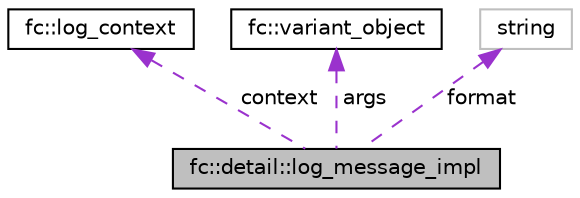 digraph "fc::detail::log_message_impl"
{
  edge [fontname="Helvetica",fontsize="10",labelfontname="Helvetica",labelfontsize="10"];
  node [fontname="Helvetica",fontsize="10",shape=record];
  Node1 [label="fc::detail::log_message_impl",height=0.2,width=0.4,color="black", fillcolor="grey75", style="filled", fontcolor="black"];
  Node2 -> Node1 [dir="back",color="darkorchid3",fontsize="10",style="dashed",label=" context" ];
  Node2 [label="fc::log_context",height=0.2,width=0.4,color="black", fillcolor="white", style="filled",URL="$classfc_1_1log__context.html",tooltip="provides information about where and when a log message was generated. "];
  Node3 -> Node1 [dir="back",color="darkorchid3",fontsize="10",style="dashed",label=" args" ];
  Node3 [label="fc::variant_object",height=0.2,width=0.4,color="black", fillcolor="white", style="filled",URL="$classfc_1_1variant__object.html",tooltip="An order-perserving dictionary of variant&#39;s. "];
  Node4 -> Node1 [dir="back",color="darkorchid3",fontsize="10",style="dashed",label=" format" ];
  Node4 [label="string",height=0.2,width=0.4,color="grey75", fillcolor="white", style="filled"];
}
